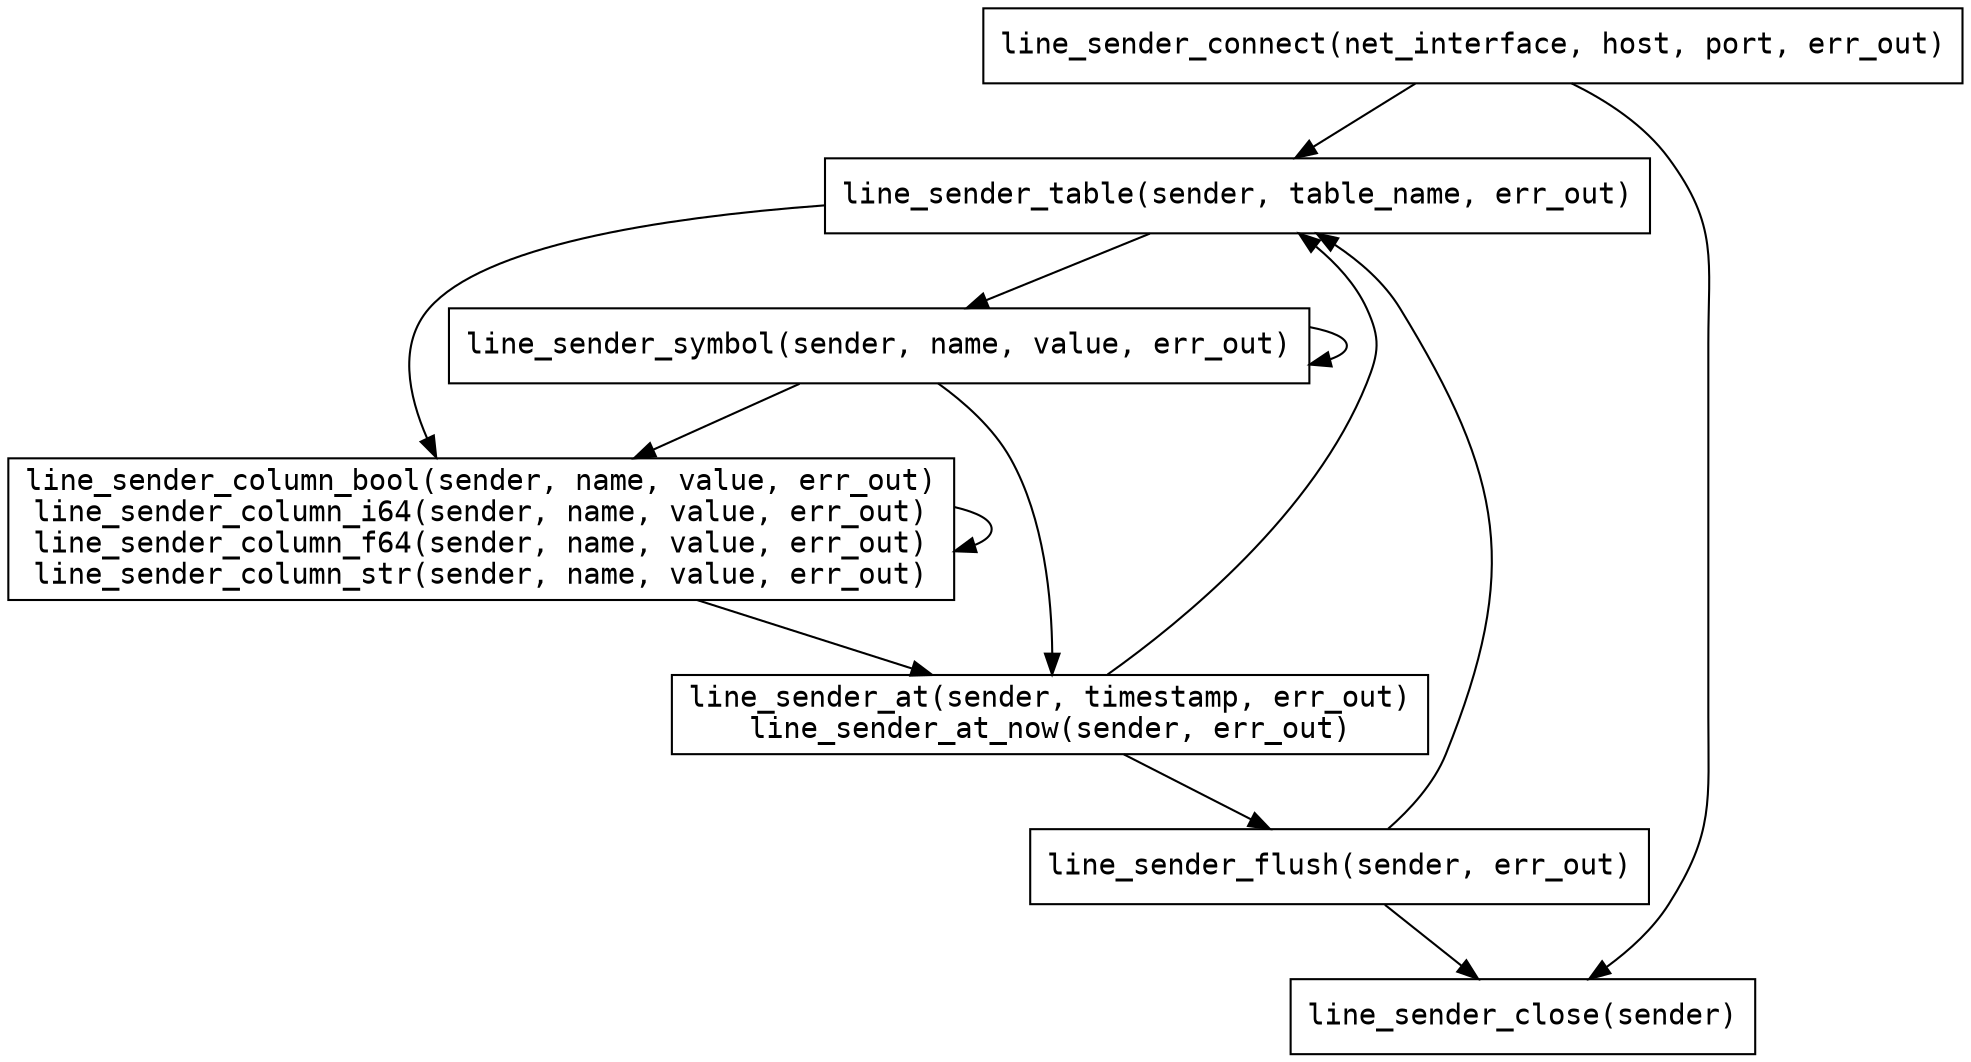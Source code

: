 digraph line_sender_c_api {

  node [shape=box, fontname=monospace];

  line_sender_connect -> line_sender_table;
  line_sender_connect -> line_sender_close;
  line_sender_table -> line_sender_symbol;
  line_sender_symbol -> line_sender_symbol;
  line_sender_symbol -> line_sender_column;
  line_sender_symbol -> line_sender_at;
  line_sender_table -> line_sender_column;
  line_sender_column -> line_sender_column;
  line_sender_column -> line_sender_at;
  line_sender_at -> line_sender_flush;
  line_sender_flush -> line_sender_close;
  line_sender_at -> line_sender_table;
  line_sender_flush -> line_sender_table;

  line_sender_connect [label="line_sender_connect(net_interface, host, port, err_out)"];
  line_sender_table [label="line_sender_table(sender, table_name, err_out)"];
  line_sender_symbol [label="line_sender_symbol(sender, name, value, err_out)"];
  line_sender_column [
      label="line_sender_column_bool(sender, name, value, err_out)
line_sender_column_i64(sender, name, value, err_out)
line_sender_column_f64(sender, name, value, err_out)
line_sender_column_str(sender, name, value, err_out)"];
  line_sender_at [
      label="line_sender_at(sender, timestamp, err_out)
line_sender_at_now(sender, err_out)"];
  line_sender_flush [label="line_sender_flush(sender, err_out)"];
  line_sender_close [label="line_sender_close(sender)"];
}
